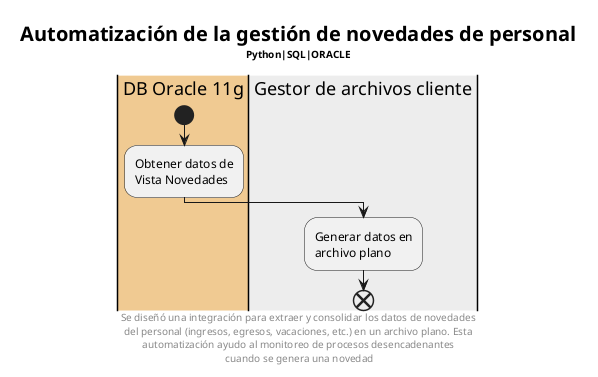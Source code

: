 @startuml

title <size:20>Automatización de la gestión de novedades de personal\n<size:12><size:10>Python|SQL|ORACLE
' Footer con comentario sobre las mejoras
footer Se diseñó una integración para extraer y consolidar los datos de novedades\n del personal (ingresos, egresos, vacaciones, etc.) en un archivo plano. Esta \nautomatización ayudo al monitoreo de procesos desencadenantes\n cuando se genera una novedad

|#F0CA92|DB Oracle 11g|
start
:Obtener datos de\nVista Novedades;

|#EDEDED|Gestor de archivos cliente|
:Generar datos en\narchivo plano;

end
@enduml